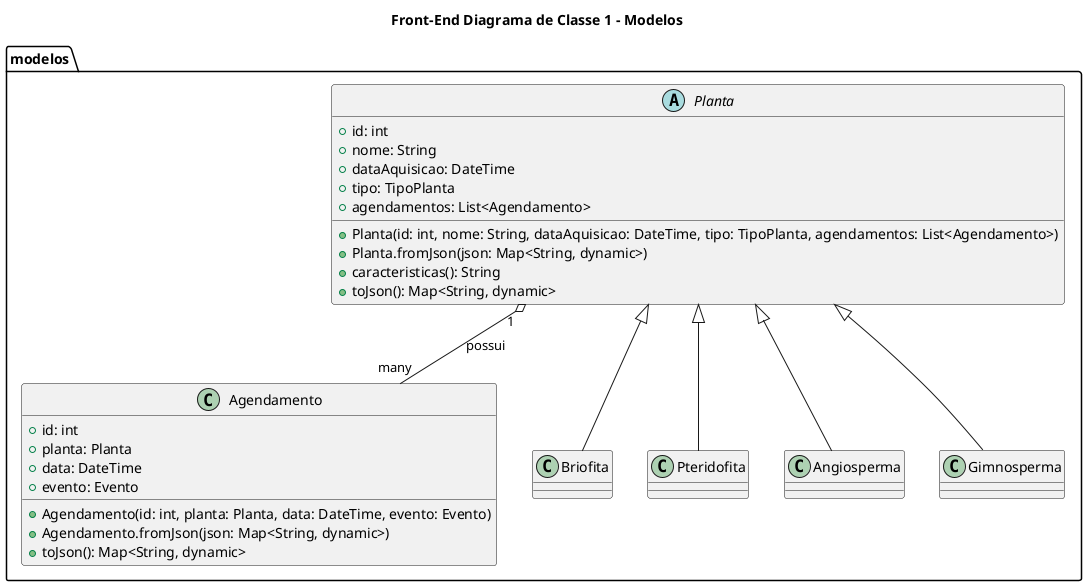 @startuml Diagrama_Classe_1
title Front-End Diagrama de Classe 1 - Modelos

package modelos {
  
  class Agendamento {
    +id: int
    +planta: Planta
    +data: DateTime
    +evento: Evento
    +Agendamento(id: int, planta: Planta, data: DateTime, evento: Evento)
    +Agendamento.fromJson(json: Map<String, dynamic>)
    +toJson(): Map<String, dynamic>
  }

  abstract class Planta {
    +id: int
    +nome: String
    +dataAquisicao: DateTime
    +tipo: TipoPlanta
    +agendamentos: List<Agendamento>
    +Planta(id: int, nome: String, dataAquisicao: DateTime, tipo: TipoPlanta, agendamentos: List<Agendamento>)
    +Planta.fromJson(json: Map<String, dynamic>)
    +caracteristicas(): String
    +toJson(): Map<String, dynamic>
  }
  
  class Briofita
  class Pteridofita
  class Angiosperma
  class Gimnosperma
}

Planta <|-- Briofita
Planta <|-- Pteridofita
Planta <|-- Angiosperma
Planta <|-- Gimnosperma

Planta "1" o-- "many" Agendamento : possui

@enduml
